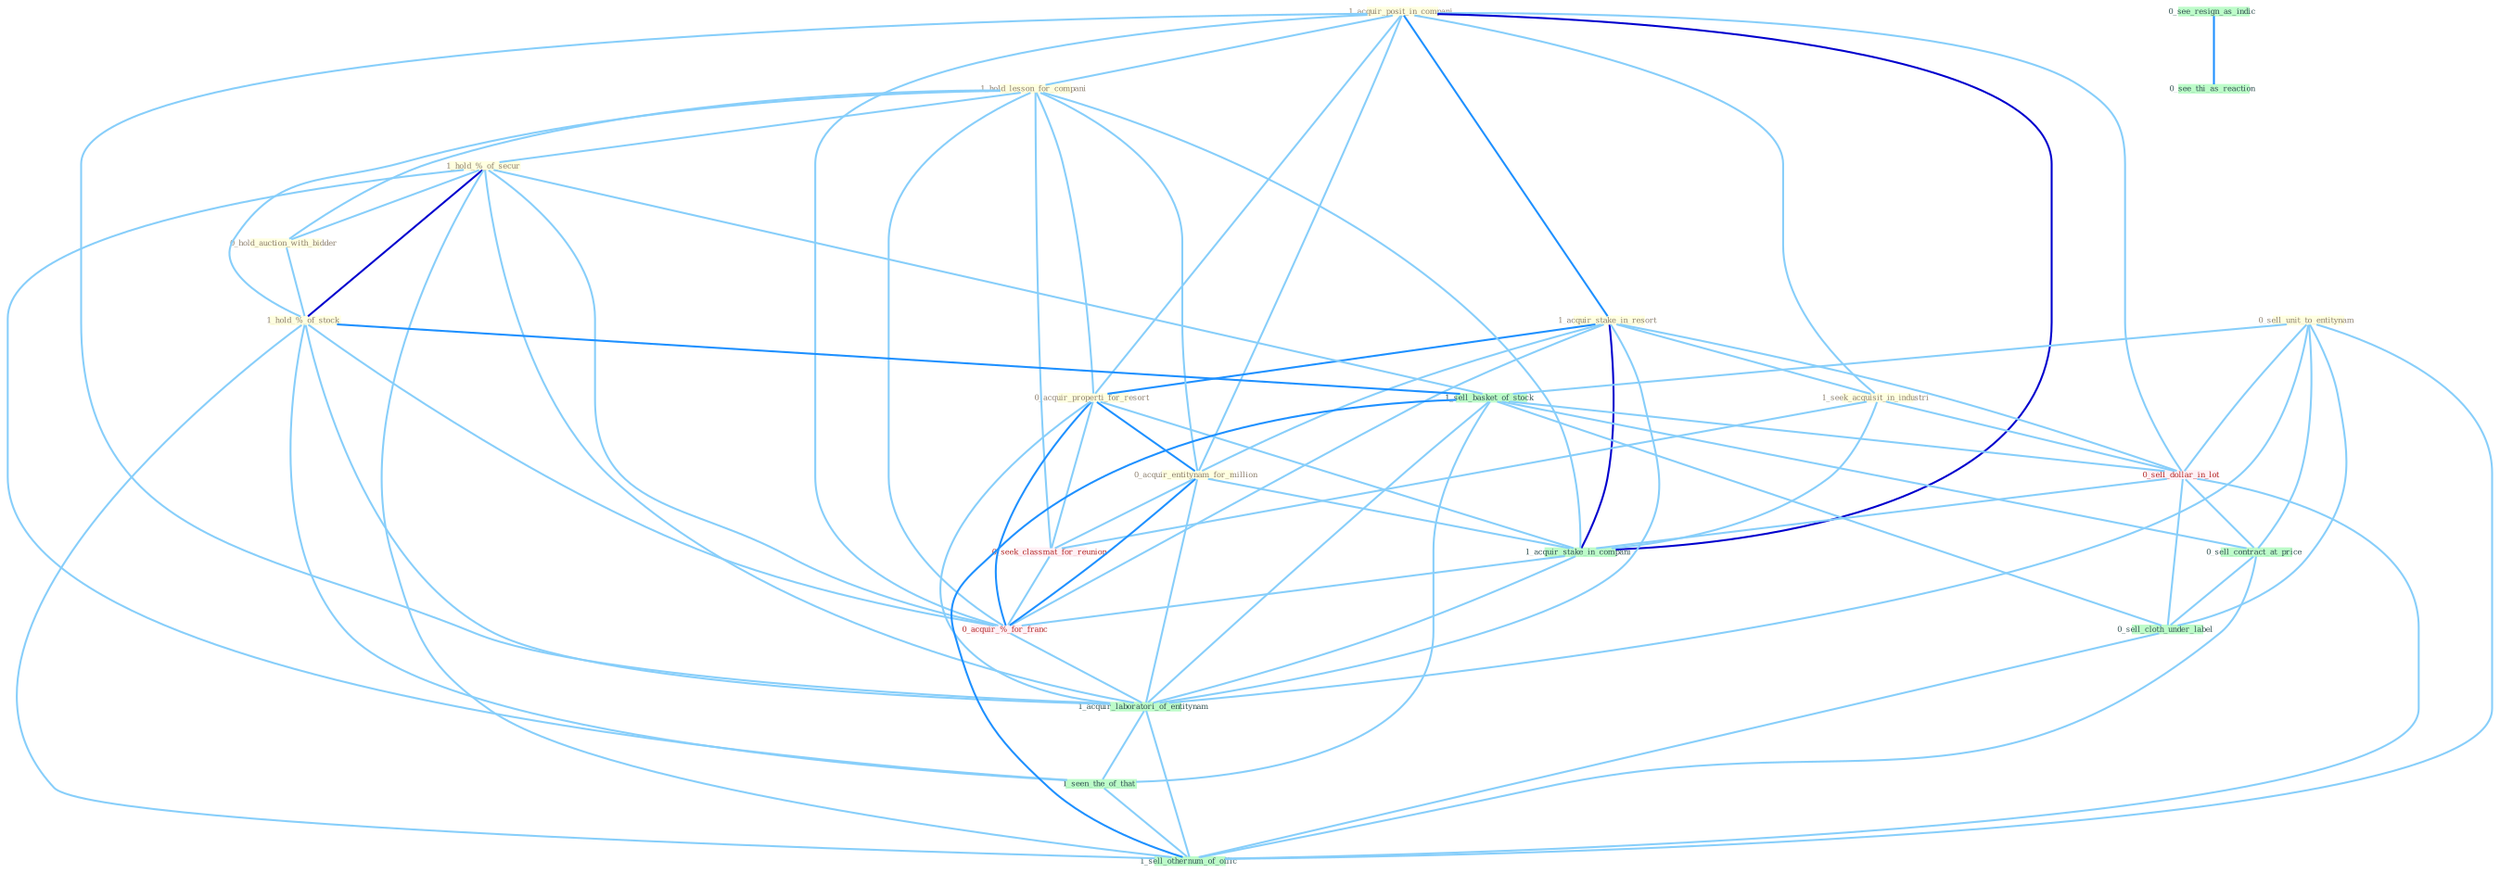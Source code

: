 Graph G{ 
    node
    [shape=polygon,style=filled,width=.5,height=.06,color="#BDFCC9",fixedsize=true,fontsize=4,
    fontcolor="#2f4f4f"];
    {node
    [color="#ffffe0", fontcolor="#8b7d6b"] "1_acquir_posit_in_compani " "1_acquir_stake_in_resort " "1_hold_lesson_for_compani " "0_sell_unit_to_entitynam " "1_hold_%_of_secur " "0_hold_auction_with_bidder " "0_acquir_properti_for_resort " "1_hold_%_of_stock " "1_seek_acquisit_in_industri " "0_acquir_entitynam_for_million "}
{node [color="#fff0f5", fontcolor="#b22222"] "0_seek_classmat_for_reunion " "0_sell_dollar_in_lot " "0_acquir_%_for_franc "}
edge [color="#B0E2FF"];

	"1_acquir_posit_in_compani " -- "1_acquir_stake_in_resort " [w="2", color="#1e90ff" , len=0.8];
	"1_acquir_posit_in_compani " -- "1_hold_lesson_for_compani " [w="1", color="#87cefa" ];
	"1_acquir_posit_in_compani " -- "0_acquir_properti_for_resort " [w="1", color="#87cefa" ];
	"1_acquir_posit_in_compani " -- "1_seek_acquisit_in_industri " [w="1", color="#87cefa" ];
	"1_acquir_posit_in_compani " -- "0_acquir_entitynam_for_million " [w="1", color="#87cefa" ];
	"1_acquir_posit_in_compani " -- "0_sell_dollar_in_lot " [w="1", color="#87cefa" ];
	"1_acquir_posit_in_compani " -- "1_acquir_stake_in_compani " [w="3", color="#0000cd" , len=0.6];
	"1_acquir_posit_in_compani " -- "0_acquir_%_for_franc " [w="1", color="#87cefa" ];
	"1_acquir_posit_in_compani " -- "1_acquir_laboratori_of_entitynam " [w="1", color="#87cefa" ];
	"1_acquir_stake_in_resort " -- "0_acquir_properti_for_resort " [w="2", color="#1e90ff" , len=0.8];
	"1_acquir_stake_in_resort " -- "1_seek_acquisit_in_industri " [w="1", color="#87cefa" ];
	"1_acquir_stake_in_resort " -- "0_acquir_entitynam_for_million " [w="1", color="#87cefa" ];
	"1_acquir_stake_in_resort " -- "0_sell_dollar_in_lot " [w="1", color="#87cefa" ];
	"1_acquir_stake_in_resort " -- "1_acquir_stake_in_compani " [w="3", color="#0000cd" , len=0.6];
	"1_acquir_stake_in_resort " -- "0_acquir_%_for_franc " [w="1", color="#87cefa" ];
	"1_acquir_stake_in_resort " -- "1_acquir_laboratori_of_entitynam " [w="1", color="#87cefa" ];
	"1_hold_lesson_for_compani " -- "1_hold_%_of_secur " [w="1", color="#87cefa" ];
	"1_hold_lesson_for_compani " -- "0_hold_auction_with_bidder " [w="1", color="#87cefa" ];
	"1_hold_lesson_for_compani " -- "0_acquir_properti_for_resort " [w="1", color="#87cefa" ];
	"1_hold_lesson_for_compani " -- "1_hold_%_of_stock " [w="1", color="#87cefa" ];
	"1_hold_lesson_for_compani " -- "0_acquir_entitynam_for_million " [w="1", color="#87cefa" ];
	"1_hold_lesson_for_compani " -- "0_seek_classmat_for_reunion " [w="1", color="#87cefa" ];
	"1_hold_lesson_for_compani " -- "1_acquir_stake_in_compani " [w="1", color="#87cefa" ];
	"1_hold_lesson_for_compani " -- "0_acquir_%_for_franc " [w="1", color="#87cefa" ];
	"0_sell_unit_to_entitynam " -- "1_sell_basket_of_stock " [w="1", color="#87cefa" ];
	"0_sell_unit_to_entitynam " -- "0_sell_dollar_in_lot " [w="1", color="#87cefa" ];
	"0_sell_unit_to_entitynam " -- "0_sell_contract_at_price " [w="1", color="#87cefa" ];
	"0_sell_unit_to_entitynam " -- "1_acquir_laboratori_of_entitynam " [w="1", color="#87cefa" ];
	"0_sell_unit_to_entitynam " -- "0_sell_cloth_under_label " [w="1", color="#87cefa" ];
	"0_sell_unit_to_entitynam " -- "1_sell_othernum_of_offic " [w="1", color="#87cefa" ];
	"1_hold_%_of_secur " -- "0_hold_auction_with_bidder " [w="1", color="#87cefa" ];
	"1_hold_%_of_secur " -- "1_hold_%_of_stock " [w="3", color="#0000cd" , len=0.6];
	"1_hold_%_of_secur " -- "1_sell_basket_of_stock " [w="1", color="#87cefa" ];
	"1_hold_%_of_secur " -- "0_acquir_%_for_franc " [w="1", color="#87cefa" ];
	"1_hold_%_of_secur " -- "1_acquir_laboratori_of_entitynam " [w="1", color="#87cefa" ];
	"1_hold_%_of_secur " -- "1_seen_the_of_that " [w="1", color="#87cefa" ];
	"1_hold_%_of_secur " -- "1_sell_othernum_of_offic " [w="1", color="#87cefa" ];
	"0_hold_auction_with_bidder " -- "1_hold_%_of_stock " [w="1", color="#87cefa" ];
	"0_acquir_properti_for_resort " -- "0_acquir_entitynam_for_million " [w="2", color="#1e90ff" , len=0.8];
	"0_acquir_properti_for_resort " -- "0_seek_classmat_for_reunion " [w="1", color="#87cefa" ];
	"0_acquir_properti_for_resort " -- "1_acquir_stake_in_compani " [w="1", color="#87cefa" ];
	"0_acquir_properti_for_resort " -- "0_acquir_%_for_franc " [w="2", color="#1e90ff" , len=0.8];
	"0_acquir_properti_for_resort " -- "1_acquir_laboratori_of_entitynam " [w="1", color="#87cefa" ];
	"1_hold_%_of_stock " -- "1_sell_basket_of_stock " [w="2", color="#1e90ff" , len=0.8];
	"1_hold_%_of_stock " -- "0_acquir_%_for_franc " [w="1", color="#87cefa" ];
	"1_hold_%_of_stock " -- "1_acquir_laboratori_of_entitynam " [w="1", color="#87cefa" ];
	"1_hold_%_of_stock " -- "1_seen_the_of_that " [w="1", color="#87cefa" ];
	"1_hold_%_of_stock " -- "1_sell_othernum_of_offic " [w="1", color="#87cefa" ];
	"1_seek_acquisit_in_industri " -- "0_seek_classmat_for_reunion " [w="1", color="#87cefa" ];
	"1_seek_acquisit_in_industri " -- "0_sell_dollar_in_lot " [w="1", color="#87cefa" ];
	"1_seek_acquisit_in_industri " -- "1_acquir_stake_in_compani " [w="1", color="#87cefa" ];
	"0_acquir_entitynam_for_million " -- "0_seek_classmat_for_reunion " [w="1", color="#87cefa" ];
	"0_acquir_entitynam_for_million " -- "1_acquir_stake_in_compani " [w="1", color="#87cefa" ];
	"0_acquir_entitynam_for_million " -- "0_acquir_%_for_franc " [w="2", color="#1e90ff" , len=0.8];
	"0_acquir_entitynam_for_million " -- "1_acquir_laboratori_of_entitynam " [w="1", color="#87cefa" ];
	"0_seek_classmat_for_reunion " -- "0_acquir_%_for_franc " [w="1", color="#87cefa" ];
	"1_sell_basket_of_stock " -- "0_sell_dollar_in_lot " [w="1", color="#87cefa" ];
	"1_sell_basket_of_stock " -- "0_sell_contract_at_price " [w="1", color="#87cefa" ];
	"1_sell_basket_of_stock " -- "1_acquir_laboratori_of_entitynam " [w="1", color="#87cefa" ];
	"1_sell_basket_of_stock " -- "0_sell_cloth_under_label " [w="1", color="#87cefa" ];
	"1_sell_basket_of_stock " -- "1_seen_the_of_that " [w="1", color="#87cefa" ];
	"1_sell_basket_of_stock " -- "1_sell_othernum_of_offic " [w="2", color="#1e90ff" , len=0.8];
	"0_sell_dollar_in_lot " -- "1_acquir_stake_in_compani " [w="1", color="#87cefa" ];
	"0_sell_dollar_in_lot " -- "0_sell_contract_at_price " [w="1", color="#87cefa" ];
	"0_sell_dollar_in_lot " -- "0_sell_cloth_under_label " [w="1", color="#87cefa" ];
	"0_sell_dollar_in_lot " -- "1_sell_othernum_of_offic " [w="1", color="#87cefa" ];
	"0_see_resign_as_indic " -- "0_see_thi_as_reaction " [w="2", color="#1e90ff" , len=0.8];
	"1_acquir_stake_in_compani " -- "0_acquir_%_for_franc " [w="1", color="#87cefa" ];
	"1_acquir_stake_in_compani " -- "1_acquir_laboratori_of_entitynam " [w="1", color="#87cefa" ];
	"0_acquir_%_for_franc " -- "1_acquir_laboratori_of_entitynam " [w="1", color="#87cefa" ];
	"0_sell_contract_at_price " -- "0_sell_cloth_under_label " [w="1", color="#87cefa" ];
	"0_sell_contract_at_price " -- "1_sell_othernum_of_offic " [w="1", color="#87cefa" ];
	"1_acquir_laboratori_of_entitynam " -- "1_seen_the_of_that " [w="1", color="#87cefa" ];
	"1_acquir_laboratori_of_entitynam " -- "1_sell_othernum_of_offic " [w="1", color="#87cefa" ];
	"0_sell_cloth_under_label " -- "1_sell_othernum_of_offic " [w="1", color="#87cefa" ];
	"1_seen_the_of_that " -- "1_sell_othernum_of_offic " [w="1", color="#87cefa" ];
}